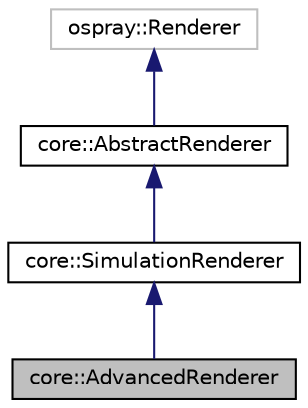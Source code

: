 digraph "core::AdvancedRenderer"
{
 // LATEX_PDF_SIZE
  edge [fontname="Helvetica",fontsize="10",labelfontname="Helvetica",labelfontsize="10"];
  node [fontname="Helvetica",fontsize="10",shape=record];
  Node1 [label="core::AdvancedRenderer",height=0.2,width=0.4,color="black", fillcolor="grey75", style="filled", fontcolor="black",tooltip="The AdvancedRenderer class is a renderer that can perform global illumination (light shading,..."];
  Node2 -> Node1 [dir="back",color="midnightblue",fontsize="10",style="solid",fontname="Helvetica"];
  Node2 [label="core::SimulationRenderer",height=0.2,width=0.4,color="black", fillcolor="white", style="filled",URL="$d2/db4/classcore_1_1SimulationRenderer.html",tooltip=" "];
  Node3 -> Node2 [dir="back",color="midnightblue",fontsize="10",style="solid",fontname="Helvetica"];
  Node3 [label="core::AbstractRenderer",height=0.2,width=0.4,color="black", fillcolor="white", style="filled",URL="$d1/d37/classcore_1_1AbstractRenderer.html",tooltip=" "];
  Node4 -> Node3 [dir="back",color="midnightblue",fontsize="10",style="solid",fontname="Helvetica"];
  Node4 [label="ospray::Renderer",height=0.2,width=0.4,color="grey75", fillcolor="white", style="filled",tooltip=" "];
}
